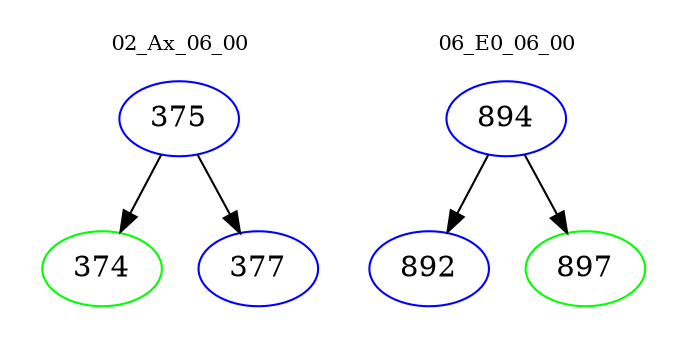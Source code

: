 digraph{
subgraph cluster_0 {
color = white
label = "02_Ax_06_00";
fontsize=10;
T0_375 [label="375", color="blue"]
T0_375 -> T0_374 [color="black"]
T0_374 [label="374", color="green"]
T0_375 -> T0_377 [color="black"]
T0_377 [label="377", color="blue"]
}
subgraph cluster_1 {
color = white
label = "06_E0_06_00";
fontsize=10;
T1_894 [label="894", color="blue"]
T1_894 -> T1_892 [color="black"]
T1_892 [label="892", color="blue"]
T1_894 -> T1_897 [color="black"]
T1_897 [label="897", color="green"]
}
}
